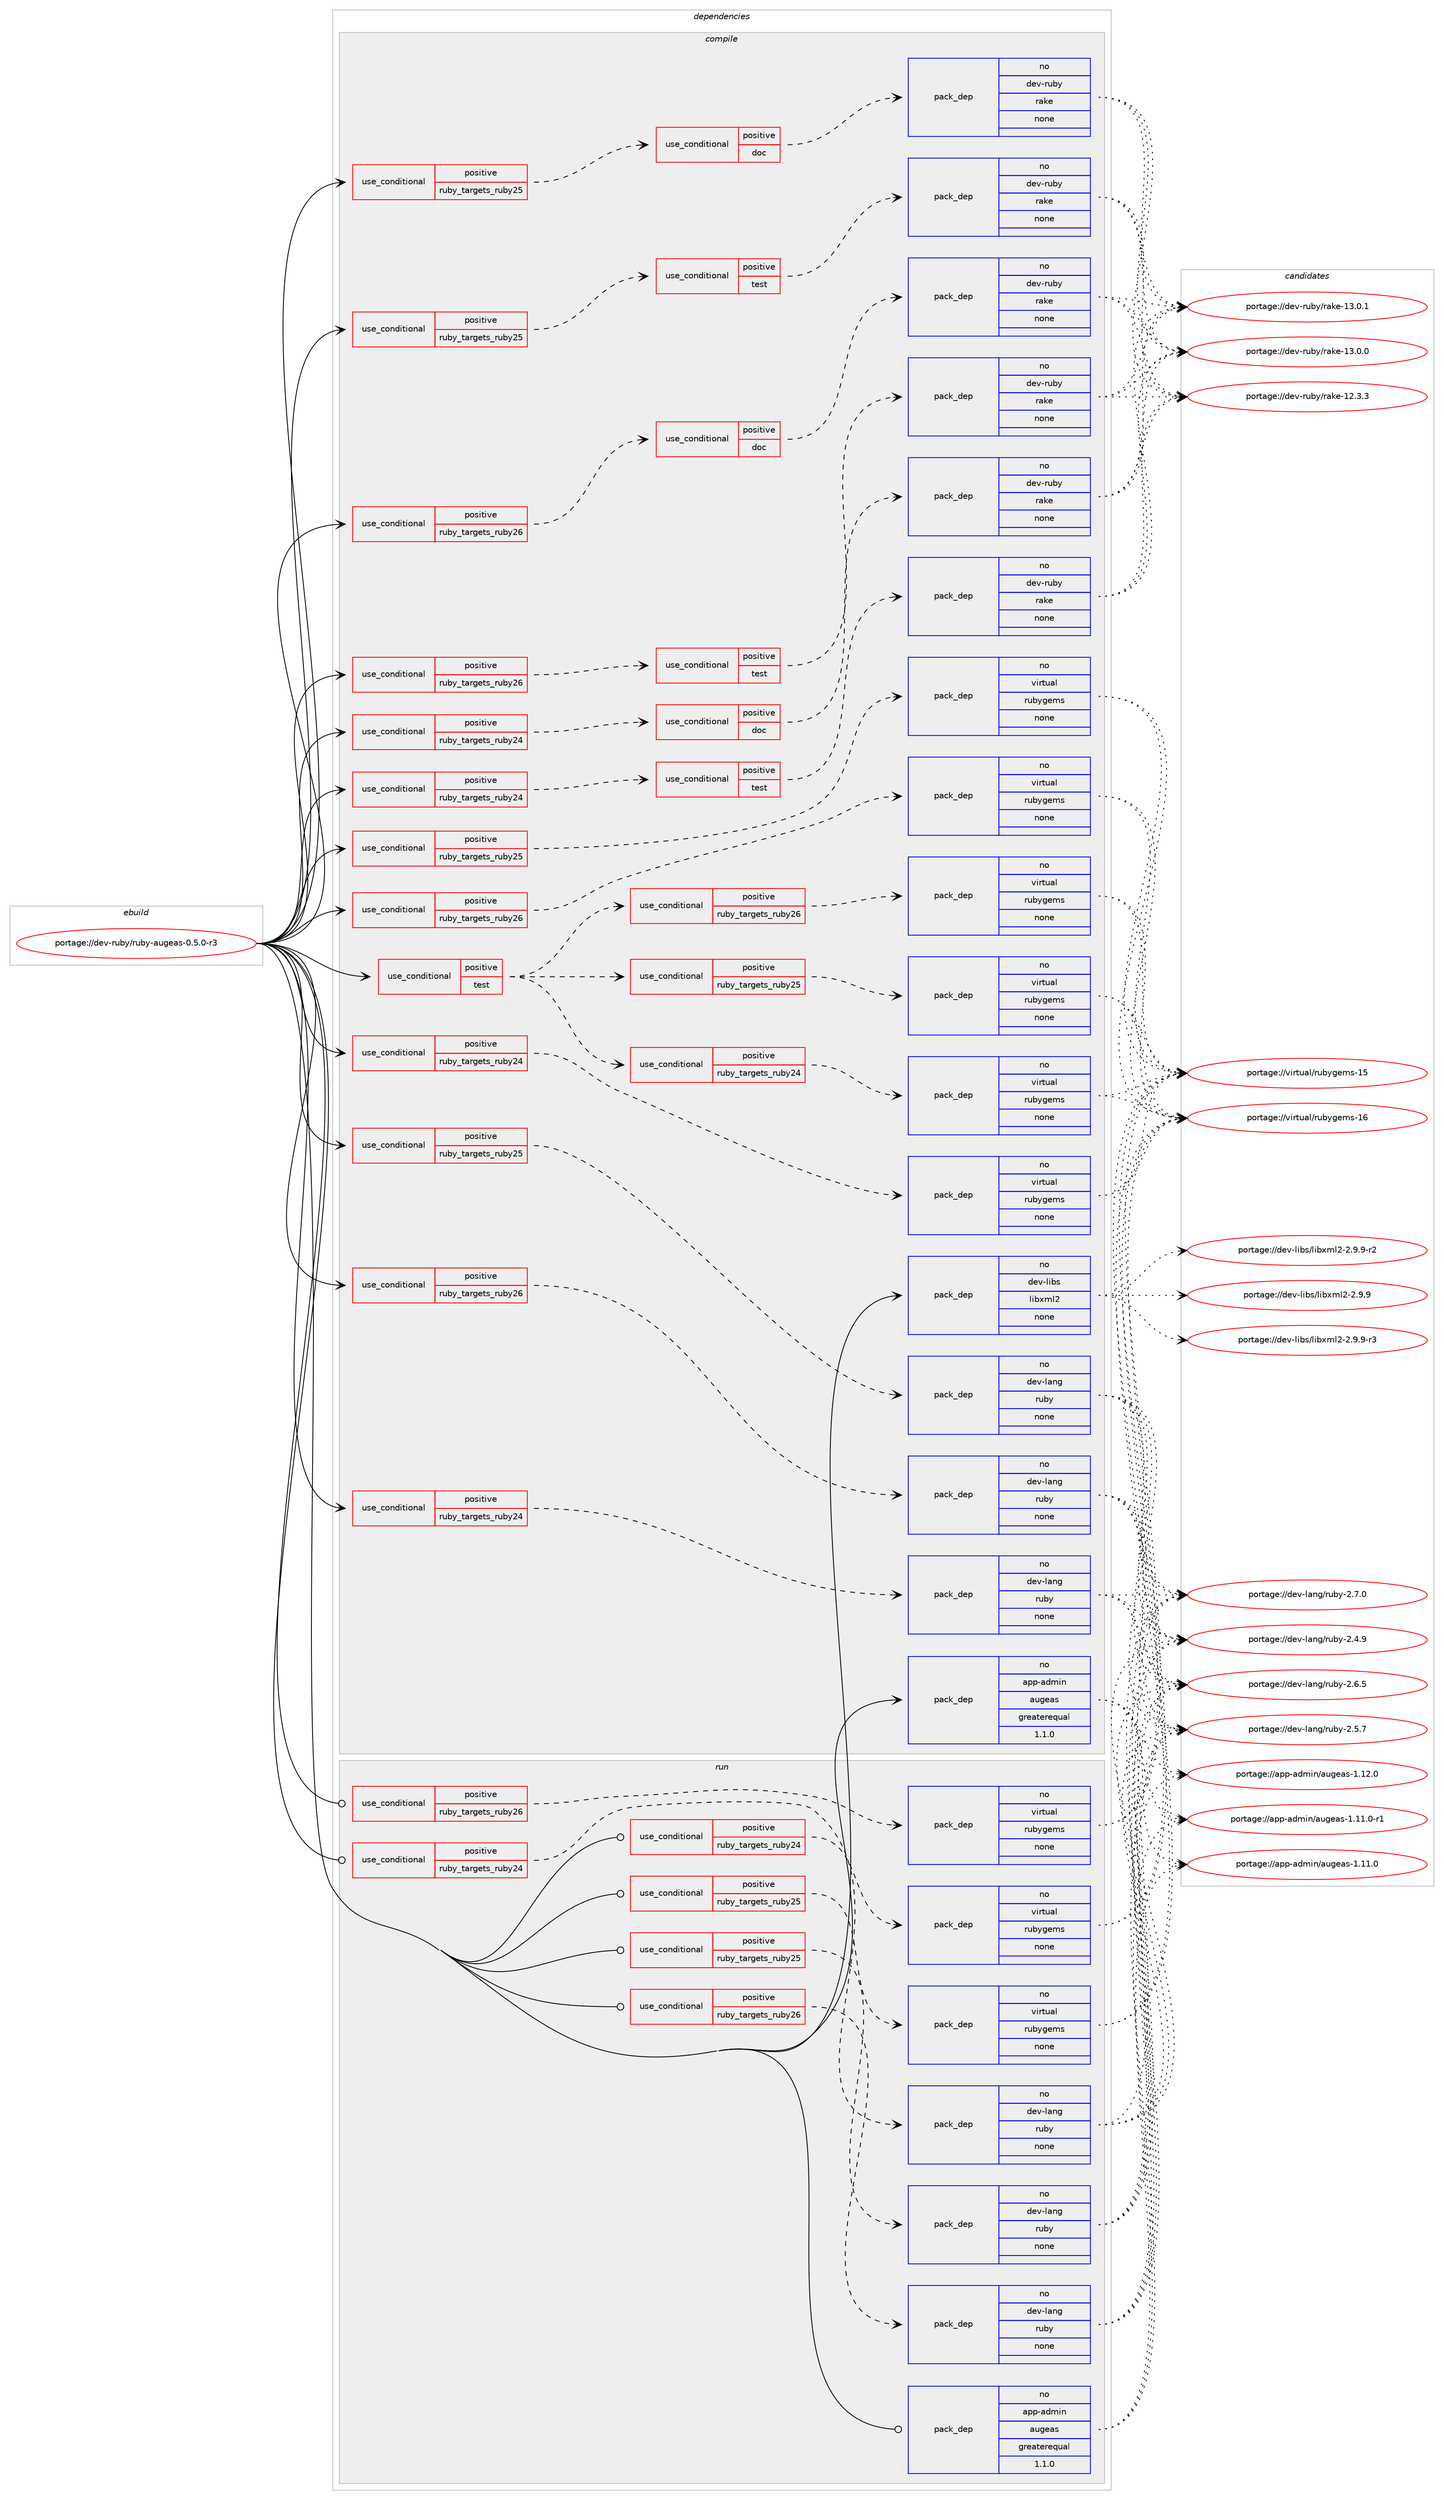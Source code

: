 digraph prolog {

# *************
# Graph options
# *************

newrank=true;
concentrate=true;
compound=true;
graph [rankdir=LR,fontname=Helvetica,fontsize=10,ranksep=1.5];#, ranksep=2.5, nodesep=0.2];
edge  [arrowhead=vee];
node  [fontname=Helvetica,fontsize=10];

# **********
# The ebuild
# **********

subgraph cluster_leftcol {
color=gray;
rank=same;
label=<<i>ebuild</i>>;
id [label="portage://dev-ruby/ruby-augeas-0.5.0-r3", color=red, width=4, href="../dev-ruby/ruby-augeas-0.5.0-r3.svg"];
}

# ****************
# The dependencies
# ****************

subgraph cluster_midcol {
color=gray;
label=<<i>dependencies</i>>;
subgraph cluster_compile {
fillcolor="#eeeeee";
style=filled;
label=<<i>compile</i>>;
subgraph cond73250 {
dependency328411 [label=<<TABLE BORDER="0" CELLBORDER="1" CELLSPACING="0" CELLPADDING="4"><TR><TD ROWSPAN="3" CELLPADDING="10">use_conditional</TD></TR><TR><TD>positive</TD></TR><TR><TD>ruby_targets_ruby24</TD></TR></TABLE>>, shape=none, color=red];
subgraph cond73251 {
dependency328412 [label=<<TABLE BORDER="0" CELLBORDER="1" CELLSPACING="0" CELLPADDING="4"><TR><TD ROWSPAN="3" CELLPADDING="10">use_conditional</TD></TR><TR><TD>positive</TD></TR><TR><TD>doc</TD></TR></TABLE>>, shape=none, color=red];
subgraph pack250414 {
dependency328413 [label=<<TABLE BORDER="0" CELLBORDER="1" CELLSPACING="0" CELLPADDING="4" WIDTH="220"><TR><TD ROWSPAN="6" CELLPADDING="30">pack_dep</TD></TR><TR><TD WIDTH="110">no</TD></TR><TR><TD>dev-ruby</TD></TR><TR><TD>rake</TD></TR><TR><TD>none</TD></TR><TR><TD></TD></TR></TABLE>>, shape=none, color=blue];
}
dependency328412:e -> dependency328413:w [weight=20,style="dashed",arrowhead="vee"];
}
dependency328411:e -> dependency328412:w [weight=20,style="dashed",arrowhead="vee"];
}
id:e -> dependency328411:w [weight=20,style="solid",arrowhead="vee"];
subgraph cond73252 {
dependency328414 [label=<<TABLE BORDER="0" CELLBORDER="1" CELLSPACING="0" CELLPADDING="4"><TR><TD ROWSPAN="3" CELLPADDING="10">use_conditional</TD></TR><TR><TD>positive</TD></TR><TR><TD>ruby_targets_ruby24</TD></TR></TABLE>>, shape=none, color=red];
subgraph cond73253 {
dependency328415 [label=<<TABLE BORDER="0" CELLBORDER="1" CELLSPACING="0" CELLPADDING="4"><TR><TD ROWSPAN="3" CELLPADDING="10">use_conditional</TD></TR><TR><TD>positive</TD></TR><TR><TD>test</TD></TR></TABLE>>, shape=none, color=red];
subgraph pack250415 {
dependency328416 [label=<<TABLE BORDER="0" CELLBORDER="1" CELLSPACING="0" CELLPADDING="4" WIDTH="220"><TR><TD ROWSPAN="6" CELLPADDING="30">pack_dep</TD></TR><TR><TD WIDTH="110">no</TD></TR><TR><TD>dev-ruby</TD></TR><TR><TD>rake</TD></TR><TR><TD>none</TD></TR><TR><TD></TD></TR></TABLE>>, shape=none, color=blue];
}
dependency328415:e -> dependency328416:w [weight=20,style="dashed",arrowhead="vee"];
}
dependency328414:e -> dependency328415:w [weight=20,style="dashed",arrowhead="vee"];
}
id:e -> dependency328414:w [weight=20,style="solid",arrowhead="vee"];
subgraph cond73254 {
dependency328417 [label=<<TABLE BORDER="0" CELLBORDER="1" CELLSPACING="0" CELLPADDING="4"><TR><TD ROWSPAN="3" CELLPADDING="10">use_conditional</TD></TR><TR><TD>positive</TD></TR><TR><TD>ruby_targets_ruby24</TD></TR></TABLE>>, shape=none, color=red];
subgraph pack250416 {
dependency328418 [label=<<TABLE BORDER="0" CELLBORDER="1" CELLSPACING="0" CELLPADDING="4" WIDTH="220"><TR><TD ROWSPAN="6" CELLPADDING="30">pack_dep</TD></TR><TR><TD WIDTH="110">no</TD></TR><TR><TD>dev-lang</TD></TR><TR><TD>ruby</TD></TR><TR><TD>none</TD></TR><TR><TD></TD></TR></TABLE>>, shape=none, color=blue];
}
dependency328417:e -> dependency328418:w [weight=20,style="dashed",arrowhead="vee"];
}
id:e -> dependency328417:w [weight=20,style="solid",arrowhead="vee"];
subgraph cond73255 {
dependency328419 [label=<<TABLE BORDER="0" CELLBORDER="1" CELLSPACING="0" CELLPADDING="4"><TR><TD ROWSPAN="3" CELLPADDING="10">use_conditional</TD></TR><TR><TD>positive</TD></TR><TR><TD>ruby_targets_ruby24</TD></TR></TABLE>>, shape=none, color=red];
subgraph pack250417 {
dependency328420 [label=<<TABLE BORDER="0" CELLBORDER="1" CELLSPACING="0" CELLPADDING="4" WIDTH="220"><TR><TD ROWSPAN="6" CELLPADDING="30">pack_dep</TD></TR><TR><TD WIDTH="110">no</TD></TR><TR><TD>virtual</TD></TR><TR><TD>rubygems</TD></TR><TR><TD>none</TD></TR><TR><TD></TD></TR></TABLE>>, shape=none, color=blue];
}
dependency328419:e -> dependency328420:w [weight=20,style="dashed",arrowhead="vee"];
}
id:e -> dependency328419:w [weight=20,style="solid",arrowhead="vee"];
subgraph cond73256 {
dependency328421 [label=<<TABLE BORDER="0" CELLBORDER="1" CELLSPACING="0" CELLPADDING="4"><TR><TD ROWSPAN="3" CELLPADDING="10">use_conditional</TD></TR><TR><TD>positive</TD></TR><TR><TD>ruby_targets_ruby25</TD></TR></TABLE>>, shape=none, color=red];
subgraph cond73257 {
dependency328422 [label=<<TABLE BORDER="0" CELLBORDER="1" CELLSPACING="0" CELLPADDING="4"><TR><TD ROWSPAN="3" CELLPADDING="10">use_conditional</TD></TR><TR><TD>positive</TD></TR><TR><TD>doc</TD></TR></TABLE>>, shape=none, color=red];
subgraph pack250418 {
dependency328423 [label=<<TABLE BORDER="0" CELLBORDER="1" CELLSPACING="0" CELLPADDING="4" WIDTH="220"><TR><TD ROWSPAN="6" CELLPADDING="30">pack_dep</TD></TR><TR><TD WIDTH="110">no</TD></TR><TR><TD>dev-ruby</TD></TR><TR><TD>rake</TD></TR><TR><TD>none</TD></TR><TR><TD></TD></TR></TABLE>>, shape=none, color=blue];
}
dependency328422:e -> dependency328423:w [weight=20,style="dashed",arrowhead="vee"];
}
dependency328421:e -> dependency328422:w [weight=20,style="dashed",arrowhead="vee"];
}
id:e -> dependency328421:w [weight=20,style="solid",arrowhead="vee"];
subgraph cond73258 {
dependency328424 [label=<<TABLE BORDER="0" CELLBORDER="1" CELLSPACING="0" CELLPADDING="4"><TR><TD ROWSPAN="3" CELLPADDING="10">use_conditional</TD></TR><TR><TD>positive</TD></TR><TR><TD>ruby_targets_ruby25</TD></TR></TABLE>>, shape=none, color=red];
subgraph cond73259 {
dependency328425 [label=<<TABLE BORDER="0" CELLBORDER="1" CELLSPACING="0" CELLPADDING="4"><TR><TD ROWSPAN="3" CELLPADDING="10">use_conditional</TD></TR><TR><TD>positive</TD></TR><TR><TD>test</TD></TR></TABLE>>, shape=none, color=red];
subgraph pack250419 {
dependency328426 [label=<<TABLE BORDER="0" CELLBORDER="1" CELLSPACING="0" CELLPADDING="4" WIDTH="220"><TR><TD ROWSPAN="6" CELLPADDING="30">pack_dep</TD></TR><TR><TD WIDTH="110">no</TD></TR><TR><TD>dev-ruby</TD></TR><TR><TD>rake</TD></TR><TR><TD>none</TD></TR><TR><TD></TD></TR></TABLE>>, shape=none, color=blue];
}
dependency328425:e -> dependency328426:w [weight=20,style="dashed",arrowhead="vee"];
}
dependency328424:e -> dependency328425:w [weight=20,style="dashed",arrowhead="vee"];
}
id:e -> dependency328424:w [weight=20,style="solid",arrowhead="vee"];
subgraph cond73260 {
dependency328427 [label=<<TABLE BORDER="0" CELLBORDER="1" CELLSPACING="0" CELLPADDING="4"><TR><TD ROWSPAN="3" CELLPADDING="10">use_conditional</TD></TR><TR><TD>positive</TD></TR><TR><TD>ruby_targets_ruby25</TD></TR></TABLE>>, shape=none, color=red];
subgraph pack250420 {
dependency328428 [label=<<TABLE BORDER="0" CELLBORDER="1" CELLSPACING="0" CELLPADDING="4" WIDTH="220"><TR><TD ROWSPAN="6" CELLPADDING="30">pack_dep</TD></TR><TR><TD WIDTH="110">no</TD></TR><TR><TD>dev-lang</TD></TR><TR><TD>ruby</TD></TR><TR><TD>none</TD></TR><TR><TD></TD></TR></TABLE>>, shape=none, color=blue];
}
dependency328427:e -> dependency328428:w [weight=20,style="dashed",arrowhead="vee"];
}
id:e -> dependency328427:w [weight=20,style="solid",arrowhead="vee"];
subgraph cond73261 {
dependency328429 [label=<<TABLE BORDER="0" CELLBORDER="1" CELLSPACING="0" CELLPADDING="4"><TR><TD ROWSPAN="3" CELLPADDING="10">use_conditional</TD></TR><TR><TD>positive</TD></TR><TR><TD>ruby_targets_ruby25</TD></TR></TABLE>>, shape=none, color=red];
subgraph pack250421 {
dependency328430 [label=<<TABLE BORDER="0" CELLBORDER="1" CELLSPACING="0" CELLPADDING="4" WIDTH="220"><TR><TD ROWSPAN="6" CELLPADDING="30">pack_dep</TD></TR><TR><TD WIDTH="110">no</TD></TR><TR><TD>virtual</TD></TR><TR><TD>rubygems</TD></TR><TR><TD>none</TD></TR><TR><TD></TD></TR></TABLE>>, shape=none, color=blue];
}
dependency328429:e -> dependency328430:w [weight=20,style="dashed",arrowhead="vee"];
}
id:e -> dependency328429:w [weight=20,style="solid",arrowhead="vee"];
subgraph cond73262 {
dependency328431 [label=<<TABLE BORDER="0" CELLBORDER="1" CELLSPACING="0" CELLPADDING="4"><TR><TD ROWSPAN="3" CELLPADDING="10">use_conditional</TD></TR><TR><TD>positive</TD></TR><TR><TD>ruby_targets_ruby26</TD></TR></TABLE>>, shape=none, color=red];
subgraph cond73263 {
dependency328432 [label=<<TABLE BORDER="0" CELLBORDER="1" CELLSPACING="0" CELLPADDING="4"><TR><TD ROWSPAN="3" CELLPADDING="10">use_conditional</TD></TR><TR><TD>positive</TD></TR><TR><TD>doc</TD></TR></TABLE>>, shape=none, color=red];
subgraph pack250422 {
dependency328433 [label=<<TABLE BORDER="0" CELLBORDER="1" CELLSPACING="0" CELLPADDING="4" WIDTH="220"><TR><TD ROWSPAN="6" CELLPADDING="30">pack_dep</TD></TR><TR><TD WIDTH="110">no</TD></TR><TR><TD>dev-ruby</TD></TR><TR><TD>rake</TD></TR><TR><TD>none</TD></TR><TR><TD></TD></TR></TABLE>>, shape=none, color=blue];
}
dependency328432:e -> dependency328433:w [weight=20,style="dashed",arrowhead="vee"];
}
dependency328431:e -> dependency328432:w [weight=20,style="dashed",arrowhead="vee"];
}
id:e -> dependency328431:w [weight=20,style="solid",arrowhead="vee"];
subgraph cond73264 {
dependency328434 [label=<<TABLE BORDER="0" CELLBORDER="1" CELLSPACING="0" CELLPADDING="4"><TR><TD ROWSPAN="3" CELLPADDING="10">use_conditional</TD></TR><TR><TD>positive</TD></TR><TR><TD>ruby_targets_ruby26</TD></TR></TABLE>>, shape=none, color=red];
subgraph cond73265 {
dependency328435 [label=<<TABLE BORDER="0" CELLBORDER="1" CELLSPACING="0" CELLPADDING="4"><TR><TD ROWSPAN="3" CELLPADDING="10">use_conditional</TD></TR><TR><TD>positive</TD></TR><TR><TD>test</TD></TR></TABLE>>, shape=none, color=red];
subgraph pack250423 {
dependency328436 [label=<<TABLE BORDER="0" CELLBORDER="1" CELLSPACING="0" CELLPADDING="4" WIDTH="220"><TR><TD ROWSPAN="6" CELLPADDING="30">pack_dep</TD></TR><TR><TD WIDTH="110">no</TD></TR><TR><TD>dev-ruby</TD></TR><TR><TD>rake</TD></TR><TR><TD>none</TD></TR><TR><TD></TD></TR></TABLE>>, shape=none, color=blue];
}
dependency328435:e -> dependency328436:w [weight=20,style="dashed",arrowhead="vee"];
}
dependency328434:e -> dependency328435:w [weight=20,style="dashed",arrowhead="vee"];
}
id:e -> dependency328434:w [weight=20,style="solid",arrowhead="vee"];
subgraph cond73266 {
dependency328437 [label=<<TABLE BORDER="0" CELLBORDER="1" CELLSPACING="0" CELLPADDING="4"><TR><TD ROWSPAN="3" CELLPADDING="10">use_conditional</TD></TR><TR><TD>positive</TD></TR><TR><TD>ruby_targets_ruby26</TD></TR></TABLE>>, shape=none, color=red];
subgraph pack250424 {
dependency328438 [label=<<TABLE BORDER="0" CELLBORDER="1" CELLSPACING="0" CELLPADDING="4" WIDTH="220"><TR><TD ROWSPAN="6" CELLPADDING="30">pack_dep</TD></TR><TR><TD WIDTH="110">no</TD></TR><TR><TD>dev-lang</TD></TR><TR><TD>ruby</TD></TR><TR><TD>none</TD></TR><TR><TD></TD></TR></TABLE>>, shape=none, color=blue];
}
dependency328437:e -> dependency328438:w [weight=20,style="dashed",arrowhead="vee"];
}
id:e -> dependency328437:w [weight=20,style="solid",arrowhead="vee"];
subgraph cond73267 {
dependency328439 [label=<<TABLE BORDER="0" CELLBORDER="1" CELLSPACING="0" CELLPADDING="4"><TR><TD ROWSPAN="3" CELLPADDING="10">use_conditional</TD></TR><TR><TD>positive</TD></TR><TR><TD>ruby_targets_ruby26</TD></TR></TABLE>>, shape=none, color=red];
subgraph pack250425 {
dependency328440 [label=<<TABLE BORDER="0" CELLBORDER="1" CELLSPACING="0" CELLPADDING="4" WIDTH="220"><TR><TD ROWSPAN="6" CELLPADDING="30">pack_dep</TD></TR><TR><TD WIDTH="110">no</TD></TR><TR><TD>virtual</TD></TR><TR><TD>rubygems</TD></TR><TR><TD>none</TD></TR><TR><TD></TD></TR></TABLE>>, shape=none, color=blue];
}
dependency328439:e -> dependency328440:w [weight=20,style="dashed",arrowhead="vee"];
}
id:e -> dependency328439:w [weight=20,style="solid",arrowhead="vee"];
subgraph cond73268 {
dependency328441 [label=<<TABLE BORDER="0" CELLBORDER="1" CELLSPACING="0" CELLPADDING="4"><TR><TD ROWSPAN="3" CELLPADDING="10">use_conditional</TD></TR><TR><TD>positive</TD></TR><TR><TD>test</TD></TR></TABLE>>, shape=none, color=red];
subgraph cond73269 {
dependency328442 [label=<<TABLE BORDER="0" CELLBORDER="1" CELLSPACING="0" CELLPADDING="4"><TR><TD ROWSPAN="3" CELLPADDING="10">use_conditional</TD></TR><TR><TD>positive</TD></TR><TR><TD>ruby_targets_ruby24</TD></TR></TABLE>>, shape=none, color=red];
subgraph pack250426 {
dependency328443 [label=<<TABLE BORDER="0" CELLBORDER="1" CELLSPACING="0" CELLPADDING="4" WIDTH="220"><TR><TD ROWSPAN="6" CELLPADDING="30">pack_dep</TD></TR><TR><TD WIDTH="110">no</TD></TR><TR><TD>virtual</TD></TR><TR><TD>rubygems</TD></TR><TR><TD>none</TD></TR><TR><TD></TD></TR></TABLE>>, shape=none, color=blue];
}
dependency328442:e -> dependency328443:w [weight=20,style="dashed",arrowhead="vee"];
}
dependency328441:e -> dependency328442:w [weight=20,style="dashed",arrowhead="vee"];
subgraph cond73270 {
dependency328444 [label=<<TABLE BORDER="0" CELLBORDER="1" CELLSPACING="0" CELLPADDING="4"><TR><TD ROWSPAN="3" CELLPADDING="10">use_conditional</TD></TR><TR><TD>positive</TD></TR><TR><TD>ruby_targets_ruby25</TD></TR></TABLE>>, shape=none, color=red];
subgraph pack250427 {
dependency328445 [label=<<TABLE BORDER="0" CELLBORDER="1" CELLSPACING="0" CELLPADDING="4" WIDTH="220"><TR><TD ROWSPAN="6" CELLPADDING="30">pack_dep</TD></TR><TR><TD WIDTH="110">no</TD></TR><TR><TD>virtual</TD></TR><TR><TD>rubygems</TD></TR><TR><TD>none</TD></TR><TR><TD></TD></TR></TABLE>>, shape=none, color=blue];
}
dependency328444:e -> dependency328445:w [weight=20,style="dashed",arrowhead="vee"];
}
dependency328441:e -> dependency328444:w [weight=20,style="dashed",arrowhead="vee"];
subgraph cond73271 {
dependency328446 [label=<<TABLE BORDER="0" CELLBORDER="1" CELLSPACING="0" CELLPADDING="4"><TR><TD ROWSPAN="3" CELLPADDING="10">use_conditional</TD></TR><TR><TD>positive</TD></TR><TR><TD>ruby_targets_ruby26</TD></TR></TABLE>>, shape=none, color=red];
subgraph pack250428 {
dependency328447 [label=<<TABLE BORDER="0" CELLBORDER="1" CELLSPACING="0" CELLPADDING="4" WIDTH="220"><TR><TD ROWSPAN="6" CELLPADDING="30">pack_dep</TD></TR><TR><TD WIDTH="110">no</TD></TR><TR><TD>virtual</TD></TR><TR><TD>rubygems</TD></TR><TR><TD>none</TD></TR><TR><TD></TD></TR></TABLE>>, shape=none, color=blue];
}
dependency328446:e -> dependency328447:w [weight=20,style="dashed",arrowhead="vee"];
}
dependency328441:e -> dependency328446:w [weight=20,style="dashed",arrowhead="vee"];
}
id:e -> dependency328441:w [weight=20,style="solid",arrowhead="vee"];
subgraph pack250429 {
dependency328448 [label=<<TABLE BORDER="0" CELLBORDER="1" CELLSPACING="0" CELLPADDING="4" WIDTH="220"><TR><TD ROWSPAN="6" CELLPADDING="30">pack_dep</TD></TR><TR><TD WIDTH="110">no</TD></TR><TR><TD>app-admin</TD></TR><TR><TD>augeas</TD></TR><TR><TD>greaterequal</TD></TR><TR><TD>1.1.0</TD></TR></TABLE>>, shape=none, color=blue];
}
id:e -> dependency328448:w [weight=20,style="solid",arrowhead="vee"];
subgraph pack250430 {
dependency328449 [label=<<TABLE BORDER="0" CELLBORDER="1" CELLSPACING="0" CELLPADDING="4" WIDTH="220"><TR><TD ROWSPAN="6" CELLPADDING="30">pack_dep</TD></TR><TR><TD WIDTH="110">no</TD></TR><TR><TD>dev-libs</TD></TR><TR><TD>libxml2</TD></TR><TR><TD>none</TD></TR><TR><TD></TD></TR></TABLE>>, shape=none, color=blue];
}
id:e -> dependency328449:w [weight=20,style="solid",arrowhead="vee"];
}
subgraph cluster_compileandrun {
fillcolor="#eeeeee";
style=filled;
label=<<i>compile and run</i>>;
}
subgraph cluster_run {
fillcolor="#eeeeee";
style=filled;
label=<<i>run</i>>;
subgraph cond73272 {
dependency328450 [label=<<TABLE BORDER="0" CELLBORDER="1" CELLSPACING="0" CELLPADDING="4"><TR><TD ROWSPAN="3" CELLPADDING="10">use_conditional</TD></TR><TR><TD>positive</TD></TR><TR><TD>ruby_targets_ruby24</TD></TR></TABLE>>, shape=none, color=red];
subgraph pack250431 {
dependency328451 [label=<<TABLE BORDER="0" CELLBORDER="1" CELLSPACING="0" CELLPADDING="4" WIDTH="220"><TR><TD ROWSPAN="6" CELLPADDING="30">pack_dep</TD></TR><TR><TD WIDTH="110">no</TD></TR><TR><TD>dev-lang</TD></TR><TR><TD>ruby</TD></TR><TR><TD>none</TD></TR><TR><TD></TD></TR></TABLE>>, shape=none, color=blue];
}
dependency328450:e -> dependency328451:w [weight=20,style="dashed",arrowhead="vee"];
}
id:e -> dependency328450:w [weight=20,style="solid",arrowhead="odot"];
subgraph cond73273 {
dependency328452 [label=<<TABLE BORDER="0" CELLBORDER="1" CELLSPACING="0" CELLPADDING="4"><TR><TD ROWSPAN="3" CELLPADDING="10">use_conditional</TD></TR><TR><TD>positive</TD></TR><TR><TD>ruby_targets_ruby24</TD></TR></TABLE>>, shape=none, color=red];
subgraph pack250432 {
dependency328453 [label=<<TABLE BORDER="0" CELLBORDER="1" CELLSPACING="0" CELLPADDING="4" WIDTH="220"><TR><TD ROWSPAN="6" CELLPADDING="30">pack_dep</TD></TR><TR><TD WIDTH="110">no</TD></TR><TR><TD>virtual</TD></TR><TR><TD>rubygems</TD></TR><TR><TD>none</TD></TR><TR><TD></TD></TR></TABLE>>, shape=none, color=blue];
}
dependency328452:e -> dependency328453:w [weight=20,style="dashed",arrowhead="vee"];
}
id:e -> dependency328452:w [weight=20,style="solid",arrowhead="odot"];
subgraph cond73274 {
dependency328454 [label=<<TABLE BORDER="0" CELLBORDER="1" CELLSPACING="0" CELLPADDING="4"><TR><TD ROWSPAN="3" CELLPADDING="10">use_conditional</TD></TR><TR><TD>positive</TD></TR><TR><TD>ruby_targets_ruby25</TD></TR></TABLE>>, shape=none, color=red];
subgraph pack250433 {
dependency328455 [label=<<TABLE BORDER="0" CELLBORDER="1" CELLSPACING="0" CELLPADDING="4" WIDTH="220"><TR><TD ROWSPAN="6" CELLPADDING="30">pack_dep</TD></TR><TR><TD WIDTH="110">no</TD></TR><TR><TD>dev-lang</TD></TR><TR><TD>ruby</TD></TR><TR><TD>none</TD></TR><TR><TD></TD></TR></TABLE>>, shape=none, color=blue];
}
dependency328454:e -> dependency328455:w [weight=20,style="dashed",arrowhead="vee"];
}
id:e -> dependency328454:w [weight=20,style="solid",arrowhead="odot"];
subgraph cond73275 {
dependency328456 [label=<<TABLE BORDER="0" CELLBORDER="1" CELLSPACING="0" CELLPADDING="4"><TR><TD ROWSPAN="3" CELLPADDING="10">use_conditional</TD></TR><TR><TD>positive</TD></TR><TR><TD>ruby_targets_ruby25</TD></TR></TABLE>>, shape=none, color=red];
subgraph pack250434 {
dependency328457 [label=<<TABLE BORDER="0" CELLBORDER="1" CELLSPACING="0" CELLPADDING="4" WIDTH="220"><TR><TD ROWSPAN="6" CELLPADDING="30">pack_dep</TD></TR><TR><TD WIDTH="110">no</TD></TR><TR><TD>virtual</TD></TR><TR><TD>rubygems</TD></TR><TR><TD>none</TD></TR><TR><TD></TD></TR></TABLE>>, shape=none, color=blue];
}
dependency328456:e -> dependency328457:w [weight=20,style="dashed",arrowhead="vee"];
}
id:e -> dependency328456:w [weight=20,style="solid",arrowhead="odot"];
subgraph cond73276 {
dependency328458 [label=<<TABLE BORDER="0" CELLBORDER="1" CELLSPACING="0" CELLPADDING="4"><TR><TD ROWSPAN="3" CELLPADDING="10">use_conditional</TD></TR><TR><TD>positive</TD></TR><TR><TD>ruby_targets_ruby26</TD></TR></TABLE>>, shape=none, color=red];
subgraph pack250435 {
dependency328459 [label=<<TABLE BORDER="0" CELLBORDER="1" CELLSPACING="0" CELLPADDING="4" WIDTH="220"><TR><TD ROWSPAN="6" CELLPADDING="30">pack_dep</TD></TR><TR><TD WIDTH="110">no</TD></TR><TR><TD>dev-lang</TD></TR><TR><TD>ruby</TD></TR><TR><TD>none</TD></TR><TR><TD></TD></TR></TABLE>>, shape=none, color=blue];
}
dependency328458:e -> dependency328459:w [weight=20,style="dashed",arrowhead="vee"];
}
id:e -> dependency328458:w [weight=20,style="solid",arrowhead="odot"];
subgraph cond73277 {
dependency328460 [label=<<TABLE BORDER="0" CELLBORDER="1" CELLSPACING="0" CELLPADDING="4"><TR><TD ROWSPAN="3" CELLPADDING="10">use_conditional</TD></TR><TR><TD>positive</TD></TR><TR><TD>ruby_targets_ruby26</TD></TR></TABLE>>, shape=none, color=red];
subgraph pack250436 {
dependency328461 [label=<<TABLE BORDER="0" CELLBORDER="1" CELLSPACING="0" CELLPADDING="4" WIDTH="220"><TR><TD ROWSPAN="6" CELLPADDING="30">pack_dep</TD></TR><TR><TD WIDTH="110">no</TD></TR><TR><TD>virtual</TD></TR><TR><TD>rubygems</TD></TR><TR><TD>none</TD></TR><TR><TD></TD></TR></TABLE>>, shape=none, color=blue];
}
dependency328460:e -> dependency328461:w [weight=20,style="dashed",arrowhead="vee"];
}
id:e -> dependency328460:w [weight=20,style="solid",arrowhead="odot"];
subgraph pack250437 {
dependency328462 [label=<<TABLE BORDER="0" CELLBORDER="1" CELLSPACING="0" CELLPADDING="4" WIDTH="220"><TR><TD ROWSPAN="6" CELLPADDING="30">pack_dep</TD></TR><TR><TD WIDTH="110">no</TD></TR><TR><TD>app-admin</TD></TR><TR><TD>augeas</TD></TR><TR><TD>greaterequal</TD></TR><TR><TD>1.1.0</TD></TR></TABLE>>, shape=none, color=blue];
}
id:e -> dependency328462:w [weight=20,style="solid",arrowhead="odot"];
}
}

# **************
# The candidates
# **************

subgraph cluster_choices {
rank=same;
color=gray;
label=<<i>candidates</i>>;

subgraph choice250414 {
color=black;
nodesep=1;
choice1001011184511411798121471149710710145495146484649 [label="portage://dev-ruby/rake-13.0.1", color=red, width=4,href="../dev-ruby/rake-13.0.1.svg"];
choice1001011184511411798121471149710710145495146484648 [label="portage://dev-ruby/rake-13.0.0", color=red, width=4,href="../dev-ruby/rake-13.0.0.svg"];
choice1001011184511411798121471149710710145495046514651 [label="portage://dev-ruby/rake-12.3.3", color=red, width=4,href="../dev-ruby/rake-12.3.3.svg"];
dependency328413:e -> choice1001011184511411798121471149710710145495146484649:w [style=dotted,weight="100"];
dependency328413:e -> choice1001011184511411798121471149710710145495146484648:w [style=dotted,weight="100"];
dependency328413:e -> choice1001011184511411798121471149710710145495046514651:w [style=dotted,weight="100"];
}
subgraph choice250415 {
color=black;
nodesep=1;
choice1001011184511411798121471149710710145495146484649 [label="portage://dev-ruby/rake-13.0.1", color=red, width=4,href="../dev-ruby/rake-13.0.1.svg"];
choice1001011184511411798121471149710710145495146484648 [label="portage://dev-ruby/rake-13.0.0", color=red, width=4,href="../dev-ruby/rake-13.0.0.svg"];
choice1001011184511411798121471149710710145495046514651 [label="portage://dev-ruby/rake-12.3.3", color=red, width=4,href="../dev-ruby/rake-12.3.3.svg"];
dependency328416:e -> choice1001011184511411798121471149710710145495146484649:w [style=dotted,weight="100"];
dependency328416:e -> choice1001011184511411798121471149710710145495146484648:w [style=dotted,weight="100"];
dependency328416:e -> choice1001011184511411798121471149710710145495046514651:w [style=dotted,weight="100"];
}
subgraph choice250416 {
color=black;
nodesep=1;
choice10010111845108971101034711411798121455046554648 [label="portage://dev-lang/ruby-2.7.0", color=red, width=4,href="../dev-lang/ruby-2.7.0.svg"];
choice10010111845108971101034711411798121455046544653 [label="portage://dev-lang/ruby-2.6.5", color=red, width=4,href="../dev-lang/ruby-2.6.5.svg"];
choice10010111845108971101034711411798121455046534655 [label="portage://dev-lang/ruby-2.5.7", color=red, width=4,href="../dev-lang/ruby-2.5.7.svg"];
choice10010111845108971101034711411798121455046524657 [label="portage://dev-lang/ruby-2.4.9", color=red, width=4,href="../dev-lang/ruby-2.4.9.svg"];
dependency328418:e -> choice10010111845108971101034711411798121455046554648:w [style=dotted,weight="100"];
dependency328418:e -> choice10010111845108971101034711411798121455046544653:w [style=dotted,weight="100"];
dependency328418:e -> choice10010111845108971101034711411798121455046534655:w [style=dotted,weight="100"];
dependency328418:e -> choice10010111845108971101034711411798121455046524657:w [style=dotted,weight="100"];
}
subgraph choice250417 {
color=black;
nodesep=1;
choice118105114116117971084711411798121103101109115454954 [label="portage://virtual/rubygems-16", color=red, width=4,href="../virtual/rubygems-16.svg"];
choice118105114116117971084711411798121103101109115454953 [label="portage://virtual/rubygems-15", color=red, width=4,href="../virtual/rubygems-15.svg"];
dependency328420:e -> choice118105114116117971084711411798121103101109115454954:w [style=dotted,weight="100"];
dependency328420:e -> choice118105114116117971084711411798121103101109115454953:w [style=dotted,weight="100"];
}
subgraph choice250418 {
color=black;
nodesep=1;
choice1001011184511411798121471149710710145495146484649 [label="portage://dev-ruby/rake-13.0.1", color=red, width=4,href="../dev-ruby/rake-13.0.1.svg"];
choice1001011184511411798121471149710710145495146484648 [label="portage://dev-ruby/rake-13.0.0", color=red, width=4,href="../dev-ruby/rake-13.0.0.svg"];
choice1001011184511411798121471149710710145495046514651 [label="portage://dev-ruby/rake-12.3.3", color=red, width=4,href="../dev-ruby/rake-12.3.3.svg"];
dependency328423:e -> choice1001011184511411798121471149710710145495146484649:w [style=dotted,weight="100"];
dependency328423:e -> choice1001011184511411798121471149710710145495146484648:w [style=dotted,weight="100"];
dependency328423:e -> choice1001011184511411798121471149710710145495046514651:w [style=dotted,weight="100"];
}
subgraph choice250419 {
color=black;
nodesep=1;
choice1001011184511411798121471149710710145495146484649 [label="portage://dev-ruby/rake-13.0.1", color=red, width=4,href="../dev-ruby/rake-13.0.1.svg"];
choice1001011184511411798121471149710710145495146484648 [label="portage://dev-ruby/rake-13.0.0", color=red, width=4,href="../dev-ruby/rake-13.0.0.svg"];
choice1001011184511411798121471149710710145495046514651 [label="portage://dev-ruby/rake-12.3.3", color=red, width=4,href="../dev-ruby/rake-12.3.3.svg"];
dependency328426:e -> choice1001011184511411798121471149710710145495146484649:w [style=dotted,weight="100"];
dependency328426:e -> choice1001011184511411798121471149710710145495146484648:w [style=dotted,weight="100"];
dependency328426:e -> choice1001011184511411798121471149710710145495046514651:w [style=dotted,weight="100"];
}
subgraph choice250420 {
color=black;
nodesep=1;
choice10010111845108971101034711411798121455046554648 [label="portage://dev-lang/ruby-2.7.0", color=red, width=4,href="../dev-lang/ruby-2.7.0.svg"];
choice10010111845108971101034711411798121455046544653 [label="portage://dev-lang/ruby-2.6.5", color=red, width=4,href="../dev-lang/ruby-2.6.5.svg"];
choice10010111845108971101034711411798121455046534655 [label="portage://dev-lang/ruby-2.5.7", color=red, width=4,href="../dev-lang/ruby-2.5.7.svg"];
choice10010111845108971101034711411798121455046524657 [label="portage://dev-lang/ruby-2.4.9", color=red, width=4,href="../dev-lang/ruby-2.4.9.svg"];
dependency328428:e -> choice10010111845108971101034711411798121455046554648:w [style=dotted,weight="100"];
dependency328428:e -> choice10010111845108971101034711411798121455046544653:w [style=dotted,weight="100"];
dependency328428:e -> choice10010111845108971101034711411798121455046534655:w [style=dotted,weight="100"];
dependency328428:e -> choice10010111845108971101034711411798121455046524657:w [style=dotted,weight="100"];
}
subgraph choice250421 {
color=black;
nodesep=1;
choice118105114116117971084711411798121103101109115454954 [label="portage://virtual/rubygems-16", color=red, width=4,href="../virtual/rubygems-16.svg"];
choice118105114116117971084711411798121103101109115454953 [label="portage://virtual/rubygems-15", color=red, width=4,href="../virtual/rubygems-15.svg"];
dependency328430:e -> choice118105114116117971084711411798121103101109115454954:w [style=dotted,weight="100"];
dependency328430:e -> choice118105114116117971084711411798121103101109115454953:w [style=dotted,weight="100"];
}
subgraph choice250422 {
color=black;
nodesep=1;
choice1001011184511411798121471149710710145495146484649 [label="portage://dev-ruby/rake-13.0.1", color=red, width=4,href="../dev-ruby/rake-13.0.1.svg"];
choice1001011184511411798121471149710710145495146484648 [label="portage://dev-ruby/rake-13.0.0", color=red, width=4,href="../dev-ruby/rake-13.0.0.svg"];
choice1001011184511411798121471149710710145495046514651 [label="portage://dev-ruby/rake-12.3.3", color=red, width=4,href="../dev-ruby/rake-12.3.3.svg"];
dependency328433:e -> choice1001011184511411798121471149710710145495146484649:w [style=dotted,weight="100"];
dependency328433:e -> choice1001011184511411798121471149710710145495146484648:w [style=dotted,weight="100"];
dependency328433:e -> choice1001011184511411798121471149710710145495046514651:w [style=dotted,weight="100"];
}
subgraph choice250423 {
color=black;
nodesep=1;
choice1001011184511411798121471149710710145495146484649 [label="portage://dev-ruby/rake-13.0.1", color=red, width=4,href="../dev-ruby/rake-13.0.1.svg"];
choice1001011184511411798121471149710710145495146484648 [label="portage://dev-ruby/rake-13.0.0", color=red, width=4,href="../dev-ruby/rake-13.0.0.svg"];
choice1001011184511411798121471149710710145495046514651 [label="portage://dev-ruby/rake-12.3.3", color=red, width=4,href="../dev-ruby/rake-12.3.3.svg"];
dependency328436:e -> choice1001011184511411798121471149710710145495146484649:w [style=dotted,weight="100"];
dependency328436:e -> choice1001011184511411798121471149710710145495146484648:w [style=dotted,weight="100"];
dependency328436:e -> choice1001011184511411798121471149710710145495046514651:w [style=dotted,weight="100"];
}
subgraph choice250424 {
color=black;
nodesep=1;
choice10010111845108971101034711411798121455046554648 [label="portage://dev-lang/ruby-2.7.0", color=red, width=4,href="../dev-lang/ruby-2.7.0.svg"];
choice10010111845108971101034711411798121455046544653 [label="portage://dev-lang/ruby-2.6.5", color=red, width=4,href="../dev-lang/ruby-2.6.5.svg"];
choice10010111845108971101034711411798121455046534655 [label="portage://dev-lang/ruby-2.5.7", color=red, width=4,href="../dev-lang/ruby-2.5.7.svg"];
choice10010111845108971101034711411798121455046524657 [label="portage://dev-lang/ruby-2.4.9", color=red, width=4,href="../dev-lang/ruby-2.4.9.svg"];
dependency328438:e -> choice10010111845108971101034711411798121455046554648:w [style=dotted,weight="100"];
dependency328438:e -> choice10010111845108971101034711411798121455046544653:w [style=dotted,weight="100"];
dependency328438:e -> choice10010111845108971101034711411798121455046534655:w [style=dotted,weight="100"];
dependency328438:e -> choice10010111845108971101034711411798121455046524657:w [style=dotted,weight="100"];
}
subgraph choice250425 {
color=black;
nodesep=1;
choice118105114116117971084711411798121103101109115454954 [label="portage://virtual/rubygems-16", color=red, width=4,href="../virtual/rubygems-16.svg"];
choice118105114116117971084711411798121103101109115454953 [label="portage://virtual/rubygems-15", color=red, width=4,href="../virtual/rubygems-15.svg"];
dependency328440:e -> choice118105114116117971084711411798121103101109115454954:w [style=dotted,weight="100"];
dependency328440:e -> choice118105114116117971084711411798121103101109115454953:w [style=dotted,weight="100"];
}
subgraph choice250426 {
color=black;
nodesep=1;
choice118105114116117971084711411798121103101109115454954 [label="portage://virtual/rubygems-16", color=red, width=4,href="../virtual/rubygems-16.svg"];
choice118105114116117971084711411798121103101109115454953 [label="portage://virtual/rubygems-15", color=red, width=4,href="../virtual/rubygems-15.svg"];
dependency328443:e -> choice118105114116117971084711411798121103101109115454954:w [style=dotted,weight="100"];
dependency328443:e -> choice118105114116117971084711411798121103101109115454953:w [style=dotted,weight="100"];
}
subgraph choice250427 {
color=black;
nodesep=1;
choice118105114116117971084711411798121103101109115454954 [label="portage://virtual/rubygems-16", color=red, width=4,href="../virtual/rubygems-16.svg"];
choice118105114116117971084711411798121103101109115454953 [label="portage://virtual/rubygems-15", color=red, width=4,href="../virtual/rubygems-15.svg"];
dependency328445:e -> choice118105114116117971084711411798121103101109115454954:w [style=dotted,weight="100"];
dependency328445:e -> choice118105114116117971084711411798121103101109115454953:w [style=dotted,weight="100"];
}
subgraph choice250428 {
color=black;
nodesep=1;
choice118105114116117971084711411798121103101109115454954 [label="portage://virtual/rubygems-16", color=red, width=4,href="../virtual/rubygems-16.svg"];
choice118105114116117971084711411798121103101109115454953 [label="portage://virtual/rubygems-15", color=red, width=4,href="../virtual/rubygems-15.svg"];
dependency328447:e -> choice118105114116117971084711411798121103101109115454954:w [style=dotted,weight="100"];
dependency328447:e -> choice118105114116117971084711411798121103101109115454953:w [style=dotted,weight="100"];
}
subgraph choice250429 {
color=black;
nodesep=1;
choice97112112459710010910511047971171031019711545494649504648 [label="portage://app-admin/augeas-1.12.0", color=red, width=4,href="../app-admin/augeas-1.12.0.svg"];
choice971121124597100109105110479711710310197115454946494946484511449 [label="portage://app-admin/augeas-1.11.0-r1", color=red, width=4,href="../app-admin/augeas-1.11.0-r1.svg"];
choice97112112459710010910511047971171031019711545494649494648 [label="portage://app-admin/augeas-1.11.0", color=red, width=4,href="../app-admin/augeas-1.11.0.svg"];
dependency328448:e -> choice97112112459710010910511047971171031019711545494649504648:w [style=dotted,weight="100"];
dependency328448:e -> choice971121124597100109105110479711710310197115454946494946484511449:w [style=dotted,weight="100"];
dependency328448:e -> choice97112112459710010910511047971171031019711545494649494648:w [style=dotted,weight="100"];
}
subgraph choice250430 {
color=black;
nodesep=1;
choice10010111845108105981154710810598120109108504550465746574511451 [label="portage://dev-libs/libxml2-2.9.9-r3", color=red, width=4,href="../dev-libs/libxml2-2.9.9-r3.svg"];
choice10010111845108105981154710810598120109108504550465746574511450 [label="portage://dev-libs/libxml2-2.9.9-r2", color=red, width=4,href="../dev-libs/libxml2-2.9.9-r2.svg"];
choice1001011184510810598115471081059812010910850455046574657 [label="portage://dev-libs/libxml2-2.9.9", color=red, width=4,href="../dev-libs/libxml2-2.9.9.svg"];
dependency328449:e -> choice10010111845108105981154710810598120109108504550465746574511451:w [style=dotted,weight="100"];
dependency328449:e -> choice10010111845108105981154710810598120109108504550465746574511450:w [style=dotted,weight="100"];
dependency328449:e -> choice1001011184510810598115471081059812010910850455046574657:w [style=dotted,weight="100"];
}
subgraph choice250431 {
color=black;
nodesep=1;
choice10010111845108971101034711411798121455046554648 [label="portage://dev-lang/ruby-2.7.0", color=red, width=4,href="../dev-lang/ruby-2.7.0.svg"];
choice10010111845108971101034711411798121455046544653 [label="portage://dev-lang/ruby-2.6.5", color=red, width=4,href="../dev-lang/ruby-2.6.5.svg"];
choice10010111845108971101034711411798121455046534655 [label="portage://dev-lang/ruby-2.5.7", color=red, width=4,href="../dev-lang/ruby-2.5.7.svg"];
choice10010111845108971101034711411798121455046524657 [label="portage://dev-lang/ruby-2.4.9", color=red, width=4,href="../dev-lang/ruby-2.4.9.svg"];
dependency328451:e -> choice10010111845108971101034711411798121455046554648:w [style=dotted,weight="100"];
dependency328451:e -> choice10010111845108971101034711411798121455046544653:w [style=dotted,weight="100"];
dependency328451:e -> choice10010111845108971101034711411798121455046534655:w [style=dotted,weight="100"];
dependency328451:e -> choice10010111845108971101034711411798121455046524657:w [style=dotted,weight="100"];
}
subgraph choice250432 {
color=black;
nodesep=1;
choice118105114116117971084711411798121103101109115454954 [label="portage://virtual/rubygems-16", color=red, width=4,href="../virtual/rubygems-16.svg"];
choice118105114116117971084711411798121103101109115454953 [label="portage://virtual/rubygems-15", color=red, width=4,href="../virtual/rubygems-15.svg"];
dependency328453:e -> choice118105114116117971084711411798121103101109115454954:w [style=dotted,weight="100"];
dependency328453:e -> choice118105114116117971084711411798121103101109115454953:w [style=dotted,weight="100"];
}
subgraph choice250433 {
color=black;
nodesep=1;
choice10010111845108971101034711411798121455046554648 [label="portage://dev-lang/ruby-2.7.0", color=red, width=4,href="../dev-lang/ruby-2.7.0.svg"];
choice10010111845108971101034711411798121455046544653 [label="portage://dev-lang/ruby-2.6.5", color=red, width=4,href="../dev-lang/ruby-2.6.5.svg"];
choice10010111845108971101034711411798121455046534655 [label="portage://dev-lang/ruby-2.5.7", color=red, width=4,href="../dev-lang/ruby-2.5.7.svg"];
choice10010111845108971101034711411798121455046524657 [label="portage://dev-lang/ruby-2.4.9", color=red, width=4,href="../dev-lang/ruby-2.4.9.svg"];
dependency328455:e -> choice10010111845108971101034711411798121455046554648:w [style=dotted,weight="100"];
dependency328455:e -> choice10010111845108971101034711411798121455046544653:w [style=dotted,weight="100"];
dependency328455:e -> choice10010111845108971101034711411798121455046534655:w [style=dotted,weight="100"];
dependency328455:e -> choice10010111845108971101034711411798121455046524657:w [style=dotted,weight="100"];
}
subgraph choice250434 {
color=black;
nodesep=1;
choice118105114116117971084711411798121103101109115454954 [label="portage://virtual/rubygems-16", color=red, width=4,href="../virtual/rubygems-16.svg"];
choice118105114116117971084711411798121103101109115454953 [label="portage://virtual/rubygems-15", color=red, width=4,href="../virtual/rubygems-15.svg"];
dependency328457:e -> choice118105114116117971084711411798121103101109115454954:w [style=dotted,weight="100"];
dependency328457:e -> choice118105114116117971084711411798121103101109115454953:w [style=dotted,weight="100"];
}
subgraph choice250435 {
color=black;
nodesep=1;
choice10010111845108971101034711411798121455046554648 [label="portage://dev-lang/ruby-2.7.0", color=red, width=4,href="../dev-lang/ruby-2.7.0.svg"];
choice10010111845108971101034711411798121455046544653 [label="portage://dev-lang/ruby-2.6.5", color=red, width=4,href="../dev-lang/ruby-2.6.5.svg"];
choice10010111845108971101034711411798121455046534655 [label="portage://dev-lang/ruby-2.5.7", color=red, width=4,href="../dev-lang/ruby-2.5.7.svg"];
choice10010111845108971101034711411798121455046524657 [label="portage://dev-lang/ruby-2.4.9", color=red, width=4,href="../dev-lang/ruby-2.4.9.svg"];
dependency328459:e -> choice10010111845108971101034711411798121455046554648:w [style=dotted,weight="100"];
dependency328459:e -> choice10010111845108971101034711411798121455046544653:w [style=dotted,weight="100"];
dependency328459:e -> choice10010111845108971101034711411798121455046534655:w [style=dotted,weight="100"];
dependency328459:e -> choice10010111845108971101034711411798121455046524657:w [style=dotted,weight="100"];
}
subgraph choice250436 {
color=black;
nodesep=1;
choice118105114116117971084711411798121103101109115454954 [label="portage://virtual/rubygems-16", color=red, width=4,href="../virtual/rubygems-16.svg"];
choice118105114116117971084711411798121103101109115454953 [label="portage://virtual/rubygems-15", color=red, width=4,href="../virtual/rubygems-15.svg"];
dependency328461:e -> choice118105114116117971084711411798121103101109115454954:w [style=dotted,weight="100"];
dependency328461:e -> choice118105114116117971084711411798121103101109115454953:w [style=dotted,weight="100"];
}
subgraph choice250437 {
color=black;
nodesep=1;
choice97112112459710010910511047971171031019711545494649504648 [label="portage://app-admin/augeas-1.12.0", color=red, width=4,href="../app-admin/augeas-1.12.0.svg"];
choice971121124597100109105110479711710310197115454946494946484511449 [label="portage://app-admin/augeas-1.11.0-r1", color=red, width=4,href="../app-admin/augeas-1.11.0-r1.svg"];
choice97112112459710010910511047971171031019711545494649494648 [label="portage://app-admin/augeas-1.11.0", color=red, width=4,href="../app-admin/augeas-1.11.0.svg"];
dependency328462:e -> choice97112112459710010910511047971171031019711545494649504648:w [style=dotted,weight="100"];
dependency328462:e -> choice971121124597100109105110479711710310197115454946494946484511449:w [style=dotted,weight="100"];
dependency328462:e -> choice97112112459710010910511047971171031019711545494649494648:w [style=dotted,weight="100"];
}
}

}

